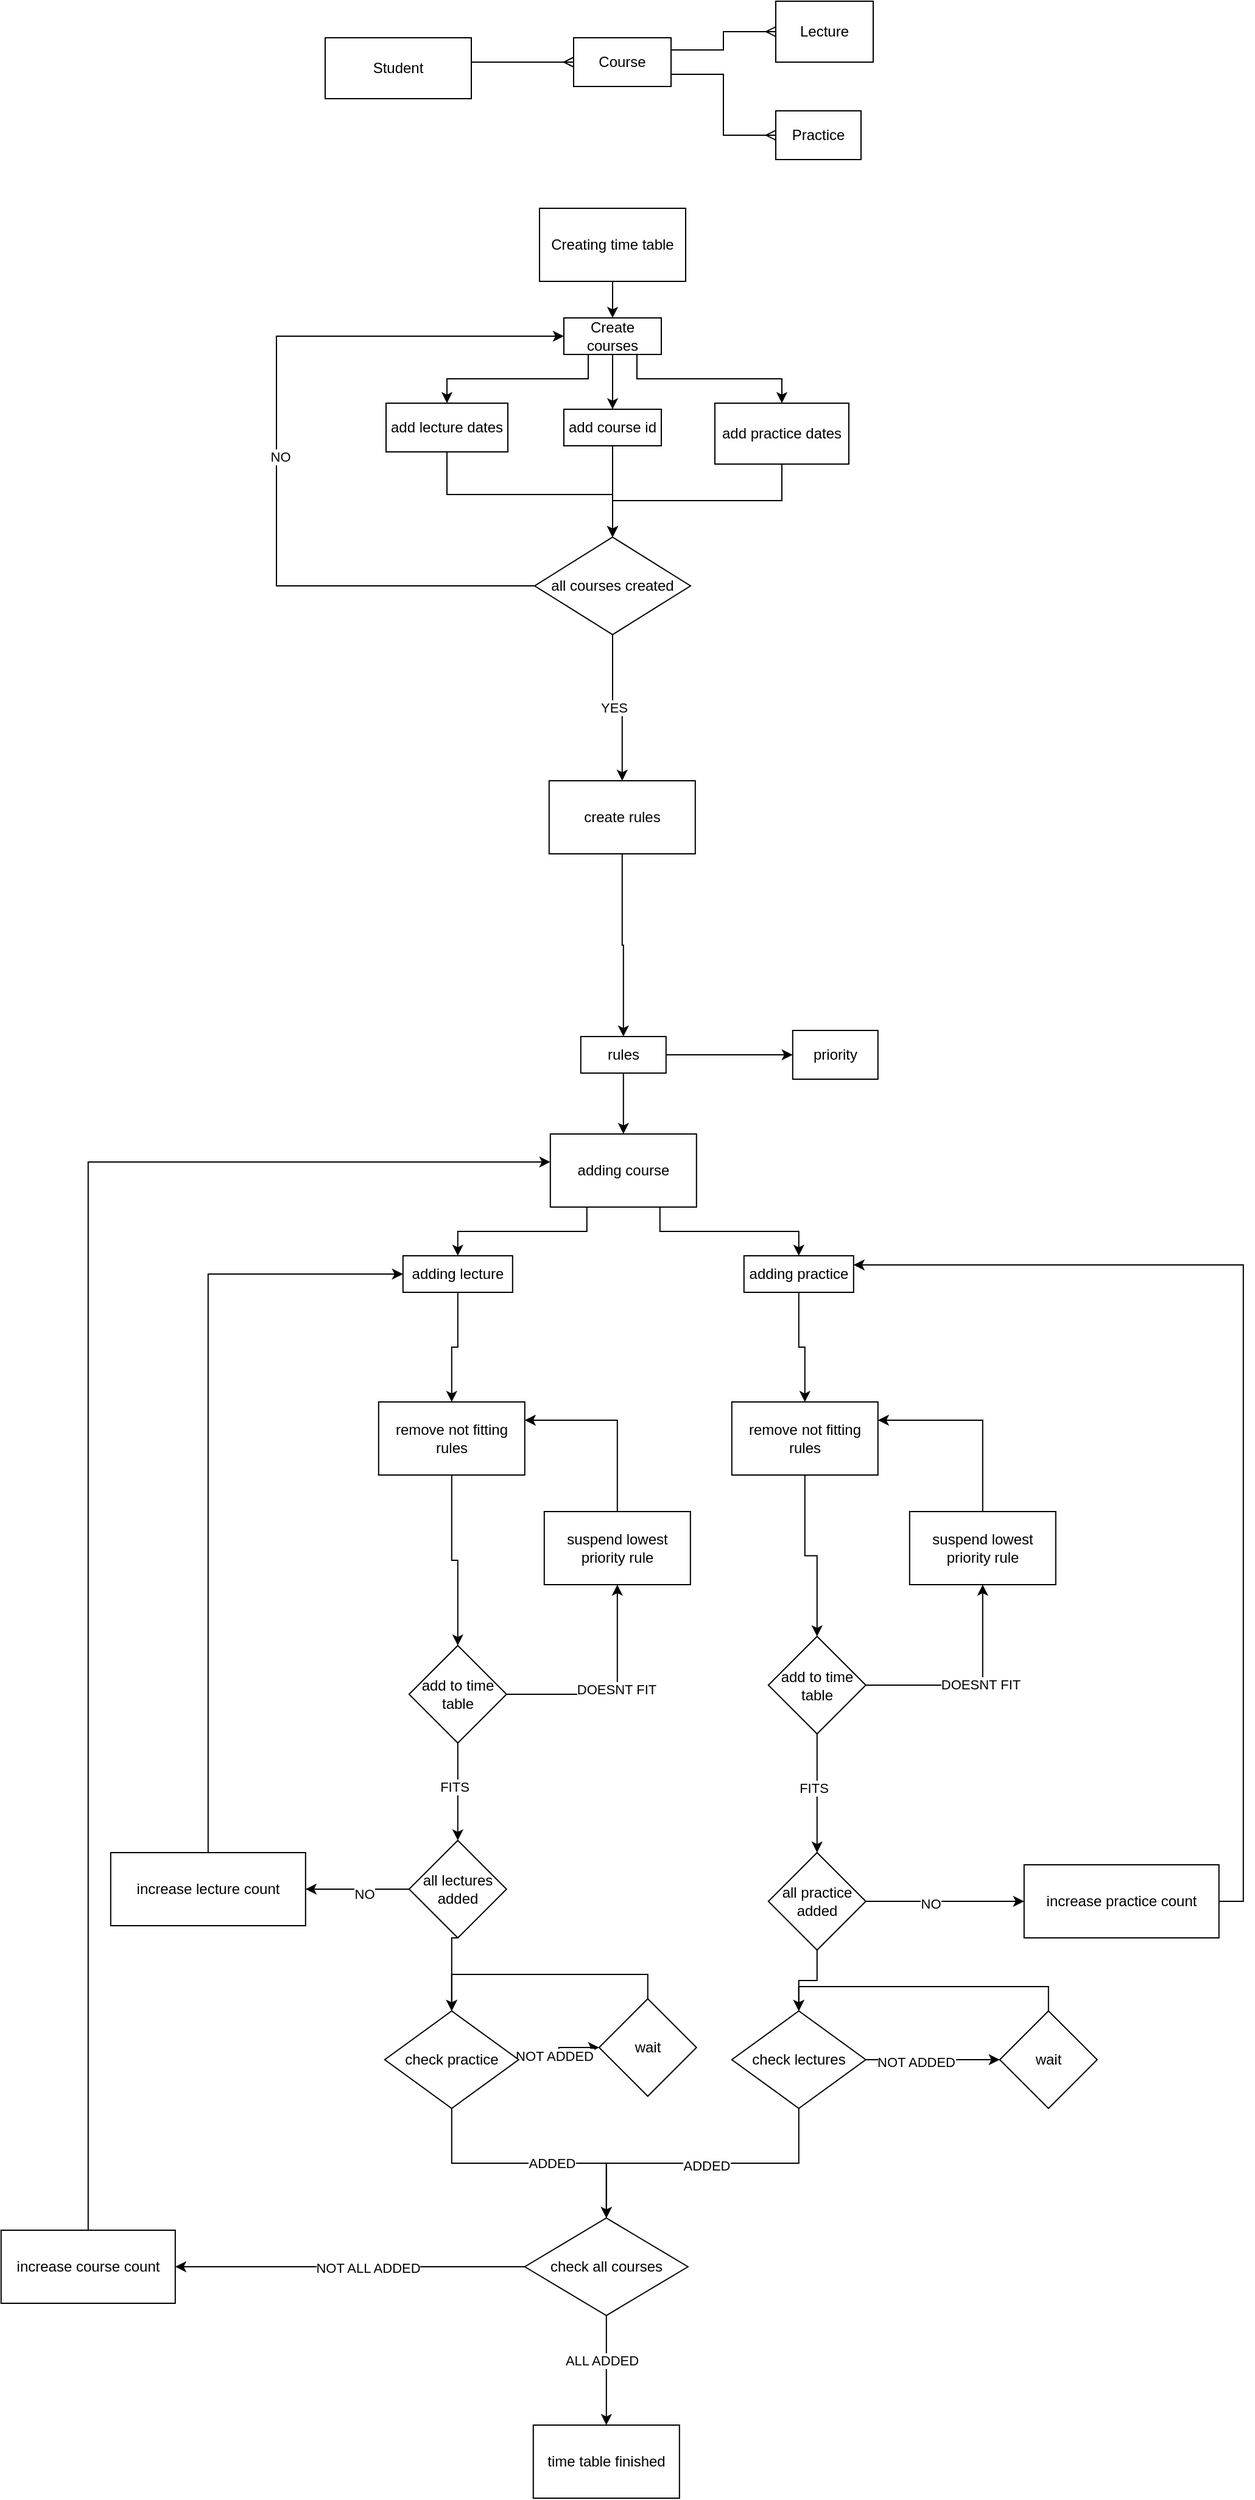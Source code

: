 <mxfile version="24.0.2" type="github">
  <diagram name="Page-1" id="MUCW26529rn52MAqk1Qs">
    <mxGraphModel dx="1930" dy="733" grid="1" gridSize="10" guides="1" tooltips="1" connect="1" arrows="1" fold="1" page="1" pageScale="1" pageWidth="827" pageHeight="1169" math="0" shadow="0">
      <root>
        <mxCell id="0" />
        <mxCell id="1" parent="0" />
        <mxCell id="UqnTuX9J4pZdpapWi_6r-5" style="edgeStyle=orthogonalEdgeStyle;rounded=0;orthogonalLoop=1;jettySize=auto;html=1;exitX=1;exitY=0.5;exitDx=0;exitDy=0;entryX=0;entryY=0.5;entryDx=0;entryDy=0;endArrow=ERmany;endFill=0;flowAnimation=0;" parent="1" source="UqnTuX9J4pZdpapWi_6r-1" target="UqnTuX9J4pZdpapWi_6r-3" edge="1">
          <mxGeometry relative="1" as="geometry">
            <mxPoint x="370" y="115" as="targetPoint" />
            <Array as="points">
              <mxPoint x="230" y="115" />
              <mxPoint x="230" y="110" />
            </Array>
          </mxGeometry>
        </mxCell>
        <mxCell id="UqnTuX9J4pZdpapWi_6r-7" value="&lt;div&gt;&lt;br&gt;&lt;/div&gt;&lt;div&gt;&lt;br&gt;&lt;/div&gt;" style="edgeLabel;html=1;align=center;verticalAlign=middle;resizable=0;points=[];" parent="UqnTuX9J4pZdpapWi_6r-5" vertex="1" connectable="0">
          <mxGeometry x="0.113" y="-1" relative="1" as="geometry">
            <mxPoint as="offset" />
          </mxGeometry>
        </mxCell>
        <mxCell id="UqnTuX9J4pZdpapWi_6r-1" value="Student" style="rounded=0;whiteSpace=wrap;html=1;" parent="1" vertex="1">
          <mxGeometry x="120" y="90" width="120" height="50" as="geometry" />
        </mxCell>
        <mxCell id="Rm8hIvilPhOO6_O1WnGj-2" style="edgeStyle=orthogonalEdgeStyle;rounded=0;orthogonalLoop=1;jettySize=auto;html=1;exitX=1;exitY=0.25;exitDx=0;exitDy=0;entryX=0;entryY=0.5;entryDx=0;entryDy=0;endArrow=ERmany;endFill=0;" parent="1" source="UqnTuX9J4pZdpapWi_6r-3" target="Rm8hIvilPhOO6_O1WnGj-1" edge="1">
          <mxGeometry relative="1" as="geometry" />
        </mxCell>
        <mxCell id="Rm8hIvilPhOO6_O1WnGj-5" style="edgeStyle=orthogonalEdgeStyle;rounded=0;orthogonalLoop=1;jettySize=auto;html=1;exitX=1;exitY=0.75;exitDx=0;exitDy=0;entryX=0;entryY=0.5;entryDx=0;entryDy=0;endArrow=ERmany;endFill=0;" parent="1" source="UqnTuX9J4pZdpapWi_6r-3" target="Rm8hIvilPhOO6_O1WnGj-3" edge="1">
          <mxGeometry relative="1" as="geometry" />
        </mxCell>
        <mxCell id="UqnTuX9J4pZdpapWi_6r-3" value="Course" style="rounded=0;whiteSpace=wrap;html=1;" parent="1" vertex="1">
          <mxGeometry x="324" y="90" width="80" height="40" as="geometry" />
        </mxCell>
        <mxCell id="Rm8hIvilPhOO6_O1WnGj-1" value="Lecture" style="rounded=0;whiteSpace=wrap;html=1;" parent="1" vertex="1">
          <mxGeometry x="490" y="60" width="80" height="50" as="geometry" />
        </mxCell>
        <mxCell id="Rm8hIvilPhOO6_O1WnGj-3" value="Practice" style="rounded=0;whiteSpace=wrap;html=1;" parent="1" vertex="1">
          <mxGeometry x="490" y="150" width="70" height="40" as="geometry" />
        </mxCell>
        <mxCell id="Rm8hIvilPhOO6_O1WnGj-12" style="edgeStyle=orthogonalEdgeStyle;rounded=0;orthogonalLoop=1;jettySize=auto;html=1;exitX=0.5;exitY=1;exitDx=0;exitDy=0;entryX=0.5;entryY=0;entryDx=0;entryDy=0;" parent="1" source="Rm8hIvilPhOO6_O1WnGj-10" target="Rm8hIvilPhOO6_O1WnGj-11" edge="1">
          <mxGeometry relative="1" as="geometry" />
        </mxCell>
        <mxCell id="Rm8hIvilPhOO6_O1WnGj-10" value="Creating time table" style="rounded=0;whiteSpace=wrap;html=1;" parent="1" vertex="1">
          <mxGeometry x="296" y="230" width="120" height="60" as="geometry" />
        </mxCell>
        <mxCell id="Rm8hIvilPhOO6_O1WnGj-14" style="edgeStyle=orthogonalEdgeStyle;rounded=0;orthogonalLoop=1;jettySize=auto;html=1;exitX=0.25;exitY=1;exitDx=0;exitDy=0;" parent="1" source="Rm8hIvilPhOO6_O1WnGj-11" target="Rm8hIvilPhOO6_O1WnGj-13" edge="1">
          <mxGeometry relative="1" as="geometry" />
        </mxCell>
        <mxCell id="Rm8hIvilPhOO6_O1WnGj-16" style="edgeStyle=orthogonalEdgeStyle;rounded=0;orthogonalLoop=1;jettySize=auto;html=1;exitX=0.75;exitY=1;exitDx=0;exitDy=0;" parent="1" source="Rm8hIvilPhOO6_O1WnGj-11" target="Rm8hIvilPhOO6_O1WnGj-15" edge="1">
          <mxGeometry relative="1" as="geometry" />
        </mxCell>
        <mxCell id="HlqSMHGSSu9XKpvqxpK_-116" value="" style="edgeStyle=orthogonalEdgeStyle;rounded=0;orthogonalLoop=1;jettySize=auto;html=1;" parent="1" source="Rm8hIvilPhOO6_O1WnGj-11" target="HlqSMHGSSu9XKpvqxpK_-115" edge="1">
          <mxGeometry relative="1" as="geometry" />
        </mxCell>
        <mxCell id="Rm8hIvilPhOO6_O1WnGj-11" value="Create courses" style="rounded=0;whiteSpace=wrap;html=1;" parent="1" vertex="1">
          <mxGeometry x="316" y="320" width="80" height="30" as="geometry" />
        </mxCell>
        <mxCell id="HlqSMHGSSu9XKpvqxpK_-120" style="edgeStyle=orthogonalEdgeStyle;rounded=0;orthogonalLoop=1;jettySize=auto;html=1;exitX=0.5;exitY=1;exitDx=0;exitDy=0;" parent="1" source="Rm8hIvilPhOO6_O1WnGj-13" target="HlqSMHGSSu9XKpvqxpK_-118" edge="1">
          <mxGeometry relative="1" as="geometry" />
        </mxCell>
        <mxCell id="Rm8hIvilPhOO6_O1WnGj-13" value="add lecture dates" style="rounded=0;whiteSpace=wrap;html=1;" parent="1" vertex="1">
          <mxGeometry x="170" y="390" width="100" height="40" as="geometry" />
        </mxCell>
        <mxCell id="HlqSMHGSSu9XKpvqxpK_-121" style="edgeStyle=orthogonalEdgeStyle;rounded=0;orthogonalLoop=1;jettySize=auto;html=1;exitX=0.5;exitY=1;exitDx=0;exitDy=0;" parent="1" source="Rm8hIvilPhOO6_O1WnGj-15" target="HlqSMHGSSu9XKpvqxpK_-118" edge="1">
          <mxGeometry relative="1" as="geometry" />
        </mxCell>
        <mxCell id="Rm8hIvilPhOO6_O1WnGj-15" value="add practice dates" style="rounded=0;whiteSpace=wrap;html=1;" parent="1" vertex="1">
          <mxGeometry x="440" y="390" width="110" height="50" as="geometry" />
        </mxCell>
        <mxCell id="Rm8hIvilPhOO6_O1WnGj-26" style="edgeStyle=orthogonalEdgeStyle;rounded=0;orthogonalLoop=1;jettySize=auto;html=1;exitX=0.5;exitY=1;exitDx=0;exitDy=0;entryX=0.5;entryY=0;entryDx=0;entryDy=0;" parent="1" source="Rm8hIvilPhOO6_O1WnGj-20" target="Rm8hIvilPhOO6_O1WnGj-23" edge="1">
          <mxGeometry relative="1" as="geometry" />
        </mxCell>
        <mxCell id="Rm8hIvilPhOO6_O1WnGj-20" value="create rules" style="rounded=0;whiteSpace=wrap;html=1;" parent="1" vertex="1">
          <mxGeometry x="303.9" y="700" width="120" height="60" as="geometry" />
        </mxCell>
        <mxCell id="Rm8hIvilPhOO6_O1WnGj-25" style="edgeStyle=orthogonalEdgeStyle;rounded=0;orthogonalLoop=1;jettySize=auto;html=1;exitX=1;exitY=0.5;exitDx=0;exitDy=0;entryX=0;entryY=0.5;entryDx=0;entryDy=0;" parent="1" source="Rm8hIvilPhOO6_O1WnGj-23" target="Rm8hIvilPhOO6_O1WnGj-24" edge="1">
          <mxGeometry relative="1" as="geometry" />
        </mxCell>
        <mxCell id="Rm8hIvilPhOO6_O1WnGj-28" style="edgeStyle=orthogonalEdgeStyle;rounded=0;orthogonalLoop=1;jettySize=auto;html=1;exitX=0.5;exitY=1;exitDx=0;exitDy=0;entryX=0.5;entryY=0;entryDx=0;entryDy=0;" parent="1" source="Rm8hIvilPhOO6_O1WnGj-23" target="Rm8hIvilPhOO6_O1WnGj-27" edge="1">
          <mxGeometry relative="1" as="geometry" />
        </mxCell>
        <mxCell id="Rm8hIvilPhOO6_O1WnGj-23" value="rules" style="rounded=0;whiteSpace=wrap;html=1;" parent="1" vertex="1">
          <mxGeometry x="329.9" y="910" width="70" height="30" as="geometry" />
        </mxCell>
        <mxCell id="Rm8hIvilPhOO6_O1WnGj-24" value="priority" style="rounded=0;whiteSpace=wrap;html=1;" parent="1" vertex="1">
          <mxGeometry x="503.9" y="905" width="70" height="40" as="geometry" />
        </mxCell>
        <mxCell id="vLe-vHxu0Fz4ZfVo-n2k-1" style="edgeStyle=orthogonalEdgeStyle;rounded=0;orthogonalLoop=1;jettySize=auto;html=1;exitX=0.25;exitY=1;exitDx=0;exitDy=0;entryX=0.5;entryY=0;entryDx=0;entryDy=0;" edge="1" parent="1" source="Rm8hIvilPhOO6_O1WnGj-27" target="HlqSMHGSSu9XKpvqxpK_-1">
          <mxGeometry relative="1" as="geometry" />
        </mxCell>
        <mxCell id="vLe-vHxu0Fz4ZfVo-n2k-2" style="edgeStyle=orthogonalEdgeStyle;rounded=0;orthogonalLoop=1;jettySize=auto;html=1;exitX=0.75;exitY=1;exitDx=0;exitDy=0;" edge="1" parent="1" source="Rm8hIvilPhOO6_O1WnGj-27" target="HlqSMHGSSu9XKpvqxpK_-3">
          <mxGeometry relative="1" as="geometry" />
        </mxCell>
        <mxCell id="Rm8hIvilPhOO6_O1WnGj-27" value="adding course" style="rounded=0;whiteSpace=wrap;html=1;" parent="1" vertex="1">
          <mxGeometry x="304.9" y="990" width="120" height="60" as="geometry" />
        </mxCell>
        <mxCell id="HlqSMHGSSu9XKpvqxpK_-1" value="adding lecture" style="rounded=0;whiteSpace=wrap;html=1;" parent="1" vertex="1">
          <mxGeometry x="183.9" y="1090" width="90" height="30" as="geometry" />
        </mxCell>
        <mxCell id="HlqSMHGSSu9XKpvqxpK_-3" value="adding practice" style="rounded=0;whiteSpace=wrap;html=1;" parent="1" vertex="1">
          <mxGeometry x="463.9" y="1090" width="90" height="30" as="geometry" />
        </mxCell>
        <mxCell id="HlqSMHGSSu9XKpvqxpK_-31" value="" style="edgeStyle=orthogonalEdgeStyle;rounded=0;orthogonalLoop=1;jettySize=auto;html=1;exitX=0.5;exitY=1;exitDx=0;exitDy=0;" parent="1" source="HlqSMHGSSu9XKpvqxpK_-1" target="HlqSMHGSSu9XKpvqxpK_-30" edge="1">
          <mxGeometry relative="1" as="geometry">
            <mxPoint x="228.9" y="1245" as="sourcePoint" />
          </mxGeometry>
        </mxCell>
        <mxCell id="HlqSMHGSSu9XKpvqxpK_-33" value="" style="edgeStyle=orthogonalEdgeStyle;rounded=0;orthogonalLoop=1;jettySize=auto;html=1;" parent="1" source="HlqSMHGSSu9XKpvqxpK_-30" target="HlqSMHGSSu9XKpvqxpK_-32" edge="1">
          <mxGeometry relative="1" as="geometry" />
        </mxCell>
        <mxCell id="HlqSMHGSSu9XKpvqxpK_-30" value="remove not fitting rules" style="whiteSpace=wrap;html=1;rounded=0;" parent="1" vertex="1">
          <mxGeometry x="163.9" y="1210" width="120" height="60" as="geometry" />
        </mxCell>
        <mxCell id="HlqSMHGSSu9XKpvqxpK_-39" value="" style="edgeStyle=orthogonalEdgeStyle;rounded=0;orthogonalLoop=1;jettySize=auto;html=1;" parent="1" source="HlqSMHGSSu9XKpvqxpK_-32" target="HlqSMHGSSu9XKpvqxpK_-38" edge="1">
          <mxGeometry relative="1" as="geometry" />
        </mxCell>
        <mxCell id="HlqSMHGSSu9XKpvqxpK_-50" value="FITS" style="edgeLabel;html=1;align=center;verticalAlign=middle;resizable=0;points=[];" parent="HlqSMHGSSu9XKpvqxpK_-39" vertex="1" connectable="0">
          <mxGeometry x="-0.1" y="-3" relative="1" as="geometry">
            <mxPoint as="offset" />
          </mxGeometry>
        </mxCell>
        <mxCell id="HlqSMHGSSu9XKpvqxpK_-52" value="" style="edgeStyle=orthogonalEdgeStyle;rounded=0;orthogonalLoop=1;jettySize=auto;html=1;" parent="1" source="HlqSMHGSSu9XKpvqxpK_-32" target="HlqSMHGSSu9XKpvqxpK_-51" edge="1">
          <mxGeometry relative="1" as="geometry" />
        </mxCell>
        <mxCell id="HlqSMHGSSu9XKpvqxpK_-53" value="DOESNT FIT" style="edgeLabel;html=1;align=center;verticalAlign=middle;resizable=0;points=[];" parent="HlqSMHGSSu9XKpvqxpK_-52" vertex="1" connectable="0">
          <mxGeometry x="0.053" y="1" relative="1" as="geometry">
            <mxPoint as="offset" />
          </mxGeometry>
        </mxCell>
        <mxCell id="HlqSMHGSSu9XKpvqxpK_-32" value="add to time table" style="rhombus;whiteSpace=wrap;html=1;rounded=0;" parent="1" vertex="1">
          <mxGeometry x="188.9" y="1410" width="80" height="80" as="geometry" />
        </mxCell>
        <mxCell id="HlqSMHGSSu9XKpvqxpK_-41" value="" style="edgeStyle=orthogonalEdgeStyle;rounded=0;orthogonalLoop=1;jettySize=auto;html=1;" parent="1" source="HlqSMHGSSu9XKpvqxpK_-38" target="HlqSMHGSSu9XKpvqxpK_-40" edge="1">
          <mxGeometry relative="1" as="geometry" />
        </mxCell>
        <mxCell id="HlqSMHGSSu9XKpvqxpK_-42" value="NO" style="edgeLabel;html=1;align=center;verticalAlign=middle;resizable=0;points=[];" parent="HlqSMHGSSu9XKpvqxpK_-41" vertex="1" connectable="0">
          <mxGeometry x="-0.133" y="4" relative="1" as="geometry">
            <mxPoint as="offset" />
          </mxGeometry>
        </mxCell>
        <mxCell id="HlqSMHGSSu9XKpvqxpK_-79" style="edgeStyle=orthogonalEdgeStyle;rounded=0;orthogonalLoop=1;jettySize=auto;html=1;exitX=0.5;exitY=1;exitDx=0;exitDy=0;entryX=0.5;entryY=0;entryDx=0;entryDy=0;" parent="1" source="HlqSMHGSSu9XKpvqxpK_-38" target="HlqSMHGSSu9XKpvqxpK_-76" edge="1">
          <mxGeometry relative="1" as="geometry">
            <Array as="points">
              <mxPoint x="223.9" y="1650" />
            </Array>
          </mxGeometry>
        </mxCell>
        <mxCell id="HlqSMHGSSu9XKpvqxpK_-38" value="all lectures added" style="rhombus;whiteSpace=wrap;html=1;rounded=0;" parent="1" vertex="1">
          <mxGeometry x="188.9" y="1570" width="80" height="80" as="geometry" />
        </mxCell>
        <mxCell id="vLe-vHxu0Fz4ZfVo-n2k-3" style="edgeStyle=orthogonalEdgeStyle;rounded=0;orthogonalLoop=1;jettySize=auto;html=1;exitX=0.5;exitY=0;exitDx=0;exitDy=0;entryX=0;entryY=0.5;entryDx=0;entryDy=0;" edge="1" parent="1" source="HlqSMHGSSu9XKpvqxpK_-40" target="HlqSMHGSSu9XKpvqxpK_-1">
          <mxGeometry relative="1" as="geometry" />
        </mxCell>
        <mxCell id="HlqSMHGSSu9XKpvqxpK_-40" value="increase lecture count" style="whiteSpace=wrap;html=1;rounded=0;" parent="1" vertex="1">
          <mxGeometry x="-56.1" y="1580" width="160" height="60" as="geometry" />
        </mxCell>
        <mxCell id="HlqSMHGSSu9XKpvqxpK_-54" style="edgeStyle=orthogonalEdgeStyle;rounded=0;orthogonalLoop=1;jettySize=auto;html=1;exitX=0.5;exitY=0;exitDx=0;exitDy=0;entryX=1;entryY=0.25;entryDx=0;entryDy=0;" parent="1" source="HlqSMHGSSu9XKpvqxpK_-51" target="HlqSMHGSSu9XKpvqxpK_-30" edge="1">
          <mxGeometry relative="1" as="geometry" />
        </mxCell>
        <mxCell id="HlqSMHGSSu9XKpvqxpK_-51" value="suspend lowest priority rule" style="whiteSpace=wrap;html=1;rounded=0;" parent="1" vertex="1">
          <mxGeometry x="299.9" y="1300" width="120" height="60" as="geometry" />
        </mxCell>
        <mxCell id="HlqSMHGSSu9XKpvqxpK_-55" value="" style="edgeStyle=orthogonalEdgeStyle;rounded=0;orthogonalLoop=1;jettySize=auto;html=1;exitX=0.5;exitY=1;exitDx=0;exitDy=0;" parent="1" source="HlqSMHGSSu9XKpvqxpK_-3" target="HlqSMHGSSu9XKpvqxpK_-58" edge="1">
          <mxGeometry relative="1" as="geometry">
            <mxPoint x="523.9" y="1237.5" as="sourcePoint" />
          </mxGeometry>
        </mxCell>
        <mxCell id="HlqSMHGSSu9XKpvqxpK_-57" value="" style="edgeStyle=orthogonalEdgeStyle;rounded=0;orthogonalLoop=1;jettySize=auto;html=1;" parent="1" source="HlqSMHGSSu9XKpvqxpK_-58" target="HlqSMHGSSu9XKpvqxpK_-63" edge="1">
          <mxGeometry relative="1" as="geometry" />
        </mxCell>
        <mxCell id="HlqSMHGSSu9XKpvqxpK_-58" value="remove not fitting rules" style="whiteSpace=wrap;html=1;rounded=0;" parent="1" vertex="1">
          <mxGeometry x="453.9" y="1210" width="120" height="60" as="geometry" />
        </mxCell>
        <mxCell id="HlqSMHGSSu9XKpvqxpK_-59" value="" style="edgeStyle=orthogonalEdgeStyle;rounded=0;orthogonalLoop=1;jettySize=auto;html=1;entryX=0.5;entryY=0;entryDx=0;entryDy=0;" parent="1" source="HlqSMHGSSu9XKpvqxpK_-63" target="HlqSMHGSSu9XKpvqxpK_-68" edge="1">
          <mxGeometry relative="1" as="geometry">
            <mxPoint x="523.9" y="1562.5" as="targetPoint" />
          </mxGeometry>
        </mxCell>
        <mxCell id="HlqSMHGSSu9XKpvqxpK_-60" value="FITS" style="edgeLabel;html=1;align=center;verticalAlign=middle;resizable=0;points=[];" parent="HlqSMHGSSu9XKpvqxpK_-59" vertex="1" connectable="0">
          <mxGeometry x="-0.1" y="-3" relative="1" as="geometry">
            <mxPoint as="offset" />
          </mxGeometry>
        </mxCell>
        <mxCell id="HlqSMHGSSu9XKpvqxpK_-61" value="" style="edgeStyle=orthogonalEdgeStyle;rounded=0;orthogonalLoop=1;jettySize=auto;html=1;" parent="1" source="HlqSMHGSSu9XKpvqxpK_-63" target="HlqSMHGSSu9XKpvqxpK_-65" edge="1">
          <mxGeometry relative="1" as="geometry" />
        </mxCell>
        <mxCell id="HlqSMHGSSu9XKpvqxpK_-62" value="DOESNT FIT" style="edgeLabel;html=1;align=center;verticalAlign=middle;resizable=0;points=[];" parent="HlqSMHGSSu9XKpvqxpK_-61" vertex="1" connectable="0">
          <mxGeometry x="0.053" y="1" relative="1" as="geometry">
            <mxPoint as="offset" />
          </mxGeometry>
        </mxCell>
        <mxCell id="HlqSMHGSSu9XKpvqxpK_-63" value="add to time table" style="rhombus;whiteSpace=wrap;html=1;rounded=0;" parent="1" vertex="1">
          <mxGeometry x="483.9" y="1402.5" width="80" height="80" as="geometry" />
        </mxCell>
        <mxCell id="HlqSMHGSSu9XKpvqxpK_-64" style="edgeStyle=orthogonalEdgeStyle;rounded=0;orthogonalLoop=1;jettySize=auto;html=1;exitX=0.5;exitY=0;exitDx=0;exitDy=0;entryX=1;entryY=0.25;entryDx=0;entryDy=0;" parent="1" source="HlqSMHGSSu9XKpvqxpK_-65" target="HlqSMHGSSu9XKpvqxpK_-58" edge="1">
          <mxGeometry relative="1" as="geometry" />
        </mxCell>
        <mxCell id="HlqSMHGSSu9XKpvqxpK_-65" value="suspend lowest priority rule" style="whiteSpace=wrap;html=1;rounded=0;" parent="1" vertex="1">
          <mxGeometry x="599.9" y="1300" width="120" height="60" as="geometry" />
        </mxCell>
        <mxCell id="HlqSMHGSSu9XKpvqxpK_-71" style="edgeStyle=orthogonalEdgeStyle;rounded=0;orthogonalLoop=1;jettySize=auto;html=1;exitX=1;exitY=0.5;exitDx=0;exitDy=0;entryX=1;entryY=0.25;entryDx=0;entryDy=0;" parent="1" source="HlqSMHGSSu9XKpvqxpK_-67" target="HlqSMHGSSu9XKpvqxpK_-3" edge="1">
          <mxGeometry relative="1" as="geometry" />
        </mxCell>
        <mxCell id="HlqSMHGSSu9XKpvqxpK_-67" value="increase practice count" style="whiteSpace=wrap;html=1;rounded=0;" parent="1" vertex="1">
          <mxGeometry x="693.9" y="1590" width="160" height="60" as="geometry" />
        </mxCell>
        <mxCell id="HlqSMHGSSu9XKpvqxpK_-69" style="edgeStyle=orthogonalEdgeStyle;rounded=0;orthogonalLoop=1;jettySize=auto;html=1;exitX=1;exitY=0.5;exitDx=0;exitDy=0;entryX=0;entryY=0.5;entryDx=0;entryDy=0;" parent="1" source="HlqSMHGSSu9XKpvqxpK_-68" target="HlqSMHGSSu9XKpvqxpK_-67" edge="1">
          <mxGeometry relative="1" as="geometry" />
        </mxCell>
        <mxCell id="HlqSMHGSSu9XKpvqxpK_-70" value="NO" style="edgeLabel;html=1;align=center;verticalAlign=middle;resizable=0;points=[];" parent="HlqSMHGSSu9XKpvqxpK_-69" vertex="1" connectable="0">
          <mxGeometry x="-0.19" y="-2" relative="1" as="geometry">
            <mxPoint as="offset" />
          </mxGeometry>
        </mxCell>
        <mxCell id="HlqSMHGSSu9XKpvqxpK_-68" value="all practice added" style="rhombus;whiteSpace=wrap;html=1;rounded=0;" parent="1" vertex="1">
          <mxGeometry x="483.9" y="1580" width="80" height="80" as="geometry" />
        </mxCell>
        <mxCell id="HlqSMHGSSu9XKpvqxpK_-81" value="" style="edgeStyle=orthogonalEdgeStyle;rounded=0;orthogonalLoop=1;jettySize=auto;html=1;" parent="1" source="HlqSMHGSSu9XKpvqxpK_-76" target="HlqSMHGSSu9XKpvqxpK_-80" edge="1">
          <mxGeometry relative="1" as="geometry" />
        </mxCell>
        <mxCell id="HlqSMHGSSu9XKpvqxpK_-98" value="NOT ADDED" style="edgeLabel;html=1;align=center;verticalAlign=middle;resizable=0;points=[];" parent="HlqSMHGSSu9XKpvqxpK_-81" vertex="1" connectable="0">
          <mxGeometry x="-0.235" y="3" relative="1" as="geometry">
            <mxPoint as="offset" />
          </mxGeometry>
        </mxCell>
        <mxCell id="HlqSMHGSSu9XKpvqxpK_-100" style="edgeStyle=orthogonalEdgeStyle;rounded=0;orthogonalLoop=1;jettySize=auto;html=1;exitX=0.5;exitY=1;exitDx=0;exitDy=0;entryX=0.5;entryY=0;entryDx=0;entryDy=0;" parent="1" source="HlqSMHGSSu9XKpvqxpK_-76" target="HlqSMHGSSu9XKpvqxpK_-92" edge="1">
          <mxGeometry relative="1" as="geometry" />
        </mxCell>
        <mxCell id="HlqSMHGSSu9XKpvqxpK_-103" value="ADDED" style="edgeLabel;html=1;align=center;verticalAlign=middle;resizable=0;points=[];" parent="HlqSMHGSSu9XKpvqxpK_-100" vertex="1" connectable="0">
          <mxGeometry x="0.165" relative="1" as="geometry">
            <mxPoint as="offset" />
          </mxGeometry>
        </mxCell>
        <mxCell id="HlqSMHGSSu9XKpvqxpK_-76" value="check practice" style="rhombus;whiteSpace=wrap;html=1;" parent="1" vertex="1">
          <mxGeometry x="168.9" y="1710" width="110" height="80" as="geometry" />
        </mxCell>
        <mxCell id="HlqSMHGSSu9XKpvqxpK_-114" style="edgeStyle=orthogonalEdgeStyle;rounded=0;orthogonalLoop=1;jettySize=auto;html=1;exitX=0.5;exitY=0;exitDx=0;exitDy=0;entryX=0.5;entryY=0;entryDx=0;entryDy=0;" parent="1" source="HlqSMHGSSu9XKpvqxpK_-80" target="HlqSMHGSSu9XKpvqxpK_-76" edge="1">
          <mxGeometry relative="1" as="geometry" />
        </mxCell>
        <mxCell id="HlqSMHGSSu9XKpvqxpK_-80" value="wait" style="rhombus;whiteSpace=wrap;html=1;" parent="1" vertex="1">
          <mxGeometry x="344.9" y="1700" width="80" height="80" as="geometry" />
        </mxCell>
        <mxCell id="HlqSMHGSSu9XKpvqxpK_-83" style="edgeStyle=orthogonalEdgeStyle;rounded=0;orthogonalLoop=1;jettySize=auto;html=1;exitX=0.5;exitY=1;exitDx=0;exitDy=0;entryX=0.5;entryY=0;entryDx=0;entryDy=0;" parent="1" source="HlqSMHGSSu9XKpvqxpK_-68" target="HlqSMHGSSu9XKpvqxpK_-85" edge="1">
          <mxGeometry relative="1" as="geometry">
            <mxPoint x="538.9" y="1680" as="sourcePoint" />
          </mxGeometry>
        </mxCell>
        <mxCell id="HlqSMHGSSu9XKpvqxpK_-84" value="" style="edgeStyle=orthogonalEdgeStyle;rounded=0;orthogonalLoop=1;jettySize=auto;html=1;" parent="1" source="HlqSMHGSSu9XKpvqxpK_-85" target="HlqSMHGSSu9XKpvqxpK_-87" edge="1">
          <mxGeometry relative="1" as="geometry" />
        </mxCell>
        <mxCell id="HlqSMHGSSu9XKpvqxpK_-97" value="NOT ADDED" style="edgeLabel;html=1;align=center;verticalAlign=middle;resizable=0;points=[];" parent="HlqSMHGSSu9XKpvqxpK_-84" vertex="1" connectable="0">
          <mxGeometry x="-0.255" y="-2" relative="1" as="geometry">
            <mxPoint as="offset" />
          </mxGeometry>
        </mxCell>
        <mxCell id="HlqSMHGSSu9XKpvqxpK_-101" style="edgeStyle=orthogonalEdgeStyle;rounded=0;orthogonalLoop=1;jettySize=auto;html=1;exitX=0.5;exitY=1;exitDx=0;exitDy=0;" parent="1" source="HlqSMHGSSu9XKpvqxpK_-85" target="HlqSMHGSSu9XKpvqxpK_-92" edge="1">
          <mxGeometry relative="1" as="geometry" />
        </mxCell>
        <mxCell id="HlqSMHGSSu9XKpvqxpK_-102" value="ADDED" style="edgeLabel;html=1;align=center;verticalAlign=middle;resizable=0;points=[];" parent="HlqSMHGSSu9XKpvqxpK_-101" vertex="1" connectable="0">
          <mxGeometry x="-0.024" y="2" relative="1" as="geometry">
            <mxPoint as="offset" />
          </mxGeometry>
        </mxCell>
        <mxCell id="HlqSMHGSSu9XKpvqxpK_-85" value="check lectures" style="rhombus;whiteSpace=wrap;html=1;" parent="1" vertex="1">
          <mxGeometry x="453.9" y="1710" width="110" height="80" as="geometry" />
        </mxCell>
        <mxCell id="HlqSMHGSSu9XKpvqxpK_-86" style="edgeStyle=orthogonalEdgeStyle;rounded=0;orthogonalLoop=1;jettySize=auto;html=1;exitX=0.5;exitY=0;exitDx=0;exitDy=0;entryX=0.5;entryY=0;entryDx=0;entryDy=0;" parent="1" source="HlqSMHGSSu9XKpvqxpK_-87" target="HlqSMHGSSu9XKpvqxpK_-85" edge="1">
          <mxGeometry relative="1" as="geometry" />
        </mxCell>
        <mxCell id="HlqSMHGSSu9XKpvqxpK_-87" value="wait" style="rhombus;whiteSpace=wrap;html=1;" parent="1" vertex="1">
          <mxGeometry x="673.9" y="1710" width="80" height="80" as="geometry" />
        </mxCell>
        <mxCell id="HlqSMHGSSu9XKpvqxpK_-112" value="" style="edgeStyle=orthogonalEdgeStyle;rounded=0;orthogonalLoop=1;jettySize=auto;html=1;" parent="1" source="HlqSMHGSSu9XKpvqxpK_-92" target="HlqSMHGSSu9XKpvqxpK_-111" edge="1">
          <mxGeometry relative="1" as="geometry" />
        </mxCell>
        <mxCell id="HlqSMHGSSu9XKpvqxpK_-113" value="ALL ADDED" style="edgeLabel;html=1;align=center;verticalAlign=middle;resizable=0;points=[];" parent="HlqSMHGSSu9XKpvqxpK_-112" vertex="1" connectable="0">
          <mxGeometry x="-0.178" y="-4" relative="1" as="geometry">
            <mxPoint as="offset" />
          </mxGeometry>
        </mxCell>
        <mxCell id="HlqSMHGSSu9XKpvqxpK_-92" value="check all courses" style="rhombus;whiteSpace=wrap;html=1;" parent="1" vertex="1">
          <mxGeometry x="283.9" y="1880" width="134" height="80" as="geometry" />
        </mxCell>
        <mxCell id="HlqSMHGSSu9XKpvqxpK_-108" value="" style="edgeStyle=orthogonalEdgeStyle;rounded=0;orthogonalLoop=1;jettySize=auto;html=1;exitX=0;exitY=0.5;exitDx=0;exitDy=0;" parent="1" source="HlqSMHGSSu9XKpvqxpK_-92" target="HlqSMHGSSu9XKpvqxpK_-107" edge="1">
          <mxGeometry relative="1" as="geometry">
            <mxPoint x="76.9" y="1920" as="sourcePoint" />
          </mxGeometry>
        </mxCell>
        <mxCell id="HlqSMHGSSu9XKpvqxpK_-110" value="NOT ALL ADDED" style="edgeLabel;html=1;align=center;verticalAlign=middle;resizable=0;points=[];" parent="HlqSMHGSSu9XKpvqxpK_-108" vertex="1" connectable="0">
          <mxGeometry x="-0.101" y="1" relative="1" as="geometry">
            <mxPoint as="offset" />
          </mxGeometry>
        </mxCell>
        <mxCell id="HlqSMHGSSu9XKpvqxpK_-107" value="increase course count" style="whiteSpace=wrap;html=1;" parent="1" vertex="1">
          <mxGeometry x="-146.1" y="1890" width="143" height="60" as="geometry" />
        </mxCell>
        <mxCell id="HlqSMHGSSu9XKpvqxpK_-109" style="edgeStyle=orthogonalEdgeStyle;rounded=0;orthogonalLoop=1;jettySize=auto;html=1;exitX=0.5;exitY=0;exitDx=0;exitDy=0;entryX=0;entryY=0.383;entryDx=0;entryDy=0;entryPerimeter=0;" parent="1" source="HlqSMHGSSu9XKpvqxpK_-107" target="Rm8hIvilPhOO6_O1WnGj-27" edge="1">
          <mxGeometry relative="1" as="geometry" />
        </mxCell>
        <mxCell id="HlqSMHGSSu9XKpvqxpK_-111" value="time table finished" style="whiteSpace=wrap;html=1;" parent="1" vertex="1">
          <mxGeometry x="290.9" y="2050" width="120" height="60" as="geometry" />
        </mxCell>
        <mxCell id="HlqSMHGSSu9XKpvqxpK_-119" value="" style="edgeStyle=orthogonalEdgeStyle;rounded=0;orthogonalLoop=1;jettySize=auto;html=1;" parent="1" source="HlqSMHGSSu9XKpvqxpK_-115" target="HlqSMHGSSu9XKpvqxpK_-118" edge="1">
          <mxGeometry relative="1" as="geometry" />
        </mxCell>
        <mxCell id="HlqSMHGSSu9XKpvqxpK_-115" value="add course id" style="rounded=0;whiteSpace=wrap;html=1;" parent="1" vertex="1">
          <mxGeometry x="316" y="395" width="80" height="30" as="geometry" />
        </mxCell>
        <mxCell id="HlqSMHGSSu9XKpvqxpK_-122" style="edgeStyle=orthogonalEdgeStyle;rounded=0;orthogonalLoop=1;jettySize=auto;html=1;exitX=0;exitY=0.5;exitDx=0;exitDy=0;entryX=0;entryY=0.5;entryDx=0;entryDy=0;" parent="1" source="HlqSMHGSSu9XKpvqxpK_-118" target="Rm8hIvilPhOO6_O1WnGj-11" edge="1">
          <mxGeometry relative="1" as="geometry">
            <Array as="points">
              <mxPoint x="80" y="540" />
              <mxPoint x="80" y="335" />
            </Array>
          </mxGeometry>
        </mxCell>
        <mxCell id="HlqSMHGSSu9XKpvqxpK_-123" value="NO" style="edgeLabel;html=1;align=center;verticalAlign=middle;resizable=0;points=[];" parent="HlqSMHGSSu9XKpvqxpK_-122" vertex="1" connectable="0">
          <mxGeometry x="-0.026" y="-3" relative="1" as="geometry">
            <mxPoint as="offset" />
          </mxGeometry>
        </mxCell>
        <mxCell id="HlqSMHGSSu9XKpvqxpK_-124" style="edgeStyle=orthogonalEdgeStyle;rounded=0;orthogonalLoop=1;jettySize=auto;html=1;exitX=0.5;exitY=1;exitDx=0;exitDy=0;entryX=0.5;entryY=0;entryDx=0;entryDy=0;" parent="1" source="HlqSMHGSSu9XKpvqxpK_-118" target="Rm8hIvilPhOO6_O1WnGj-20" edge="1">
          <mxGeometry relative="1" as="geometry" />
        </mxCell>
        <mxCell id="HlqSMHGSSu9XKpvqxpK_-125" value="YES" style="edgeLabel;html=1;align=center;verticalAlign=middle;resizable=0;points=[];" parent="HlqSMHGSSu9XKpvqxpK_-124" vertex="1" connectable="0">
          <mxGeometry x="-0.055" relative="1" as="geometry">
            <mxPoint as="offset" />
          </mxGeometry>
        </mxCell>
        <mxCell id="HlqSMHGSSu9XKpvqxpK_-118" value="all courses created" style="rhombus;whiteSpace=wrap;html=1;rounded=0;" parent="1" vertex="1">
          <mxGeometry x="292" y="500" width="128" height="80" as="geometry" />
        </mxCell>
      </root>
    </mxGraphModel>
  </diagram>
</mxfile>
